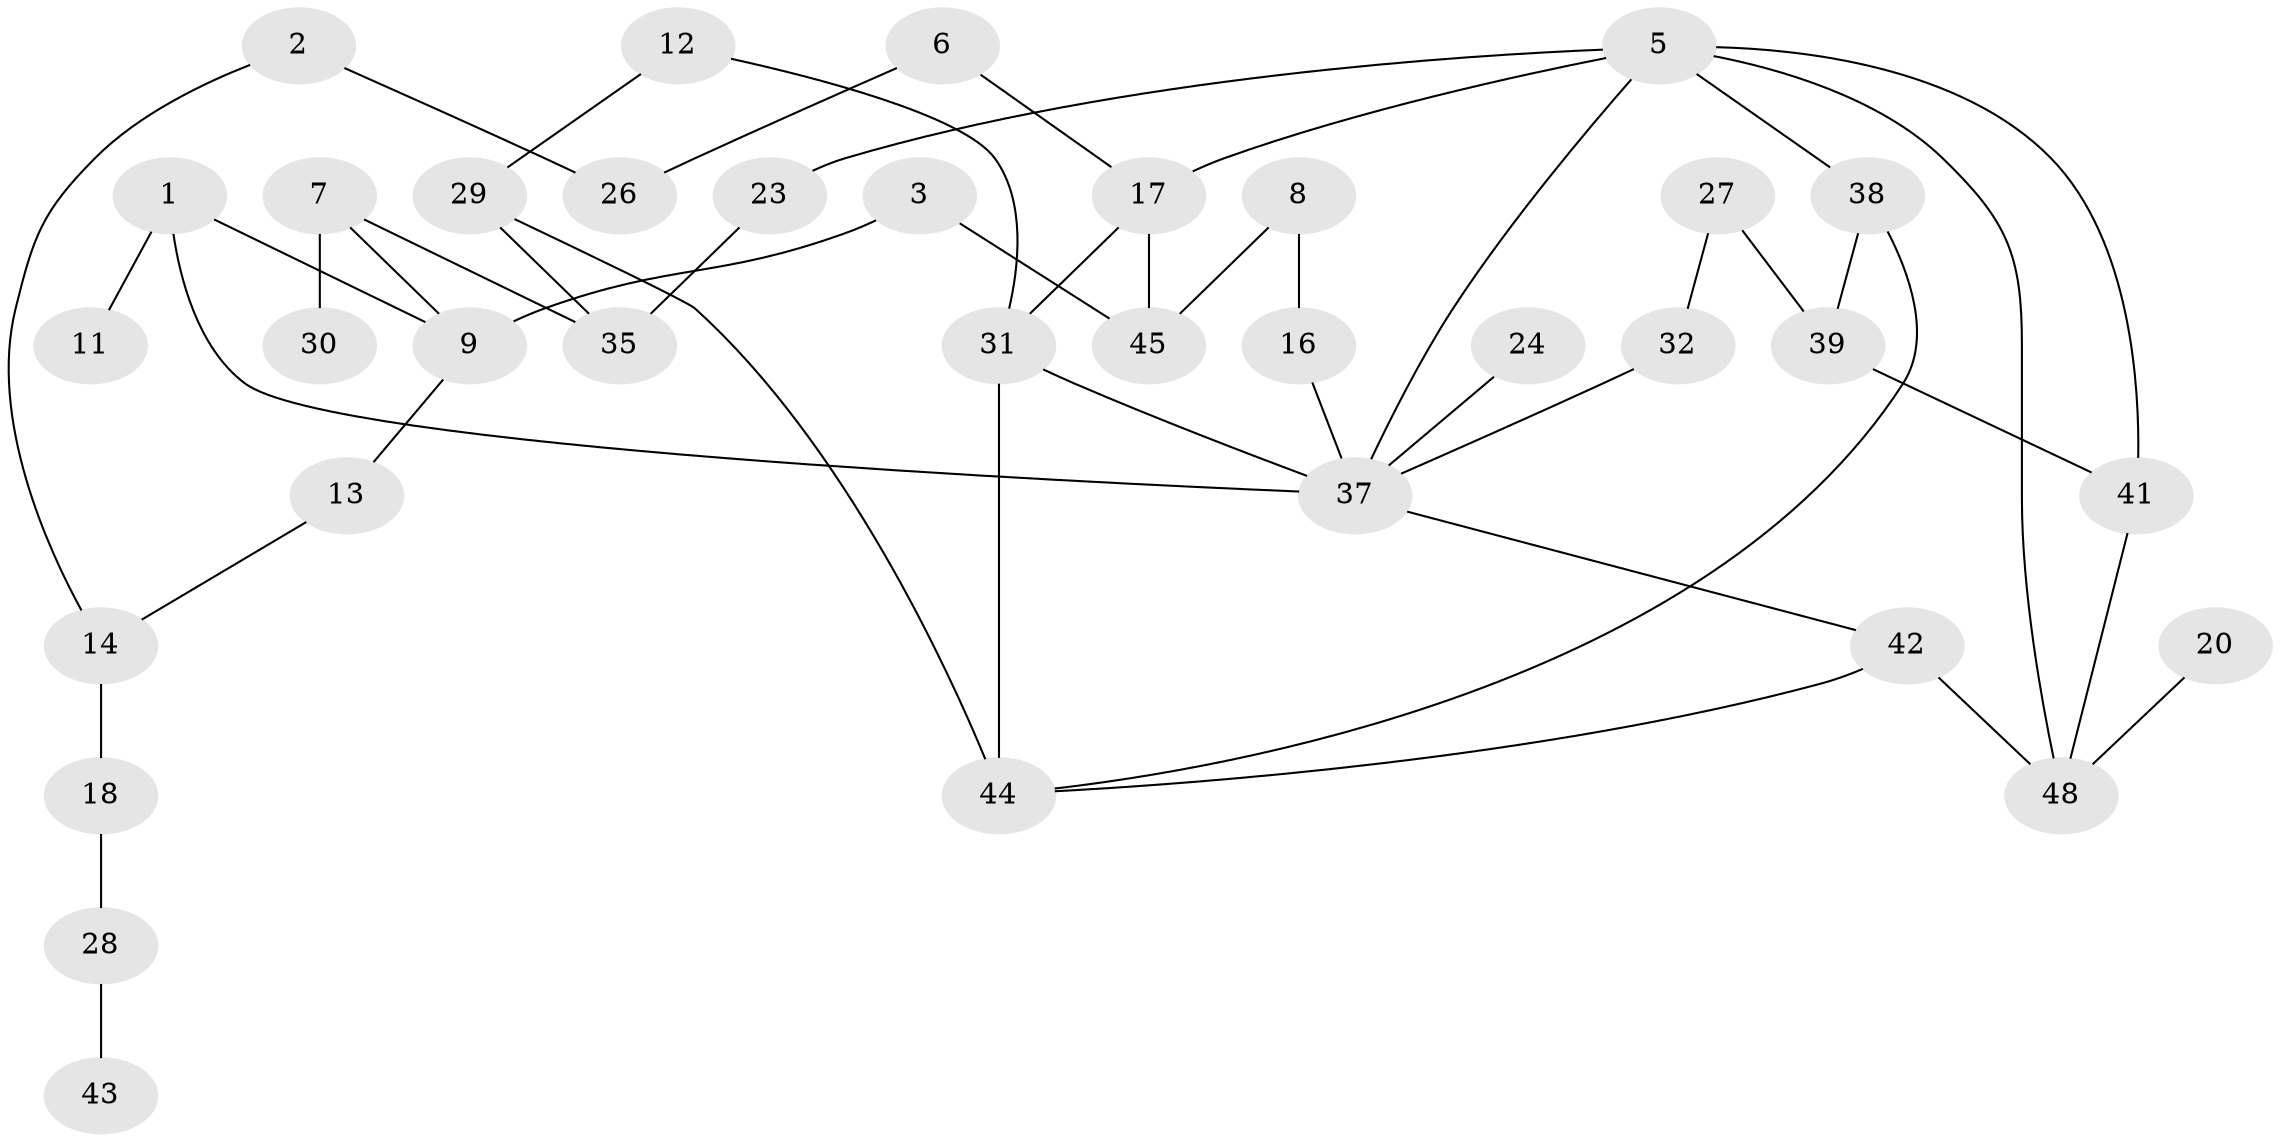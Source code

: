 // original degree distribution, {1: 0.2604166666666667, 3: 0.14583333333333334, 2: 0.3229166666666667, 4: 0.14583333333333334, 6: 0.010416666666666666, 0: 0.10416666666666667, 5: 0.010416666666666666}
// Generated by graph-tools (version 1.1) at 2025/25/03/09/25 03:25:22]
// undirected, 35 vertices, 47 edges
graph export_dot {
graph [start="1"]
  node [color=gray90,style=filled];
  1;
  2;
  3;
  5;
  6;
  7;
  8;
  9;
  11;
  12;
  13;
  14;
  16;
  17;
  18;
  20;
  23;
  24;
  26;
  27;
  28;
  29;
  30;
  31;
  32;
  35;
  37;
  38;
  39;
  41;
  42;
  43;
  44;
  45;
  48;
  1 -- 9 [weight=1.0];
  1 -- 11 [weight=1.0];
  1 -- 37 [weight=1.0];
  2 -- 14 [weight=1.0];
  2 -- 26 [weight=1.0];
  3 -- 9 [weight=1.0];
  3 -- 45 [weight=1.0];
  5 -- 17 [weight=1.0];
  5 -- 23 [weight=1.0];
  5 -- 37 [weight=1.0];
  5 -- 38 [weight=1.0];
  5 -- 41 [weight=1.0];
  5 -- 48 [weight=1.0];
  6 -- 17 [weight=1.0];
  6 -- 26 [weight=1.0];
  7 -- 9 [weight=1.0];
  7 -- 30 [weight=1.0];
  7 -- 35 [weight=1.0];
  8 -- 16 [weight=1.0];
  8 -- 45 [weight=1.0];
  9 -- 13 [weight=1.0];
  12 -- 29 [weight=1.0];
  12 -- 31 [weight=1.0];
  13 -- 14 [weight=1.0];
  14 -- 18 [weight=1.0];
  16 -- 37 [weight=1.0];
  17 -- 31 [weight=1.0];
  17 -- 45 [weight=1.0];
  18 -- 28 [weight=1.0];
  20 -- 48 [weight=1.0];
  23 -- 35 [weight=1.0];
  24 -- 37 [weight=1.0];
  27 -- 32 [weight=1.0];
  27 -- 39 [weight=2.0];
  28 -- 43 [weight=1.0];
  29 -- 35 [weight=1.0];
  29 -- 44 [weight=1.0];
  31 -- 37 [weight=2.0];
  31 -- 44 [weight=2.0];
  32 -- 37 [weight=1.0];
  37 -- 42 [weight=1.0];
  38 -- 39 [weight=1.0];
  38 -- 44 [weight=1.0];
  39 -- 41 [weight=1.0];
  41 -- 48 [weight=1.0];
  42 -- 44 [weight=1.0];
  42 -- 48 [weight=1.0];
}
